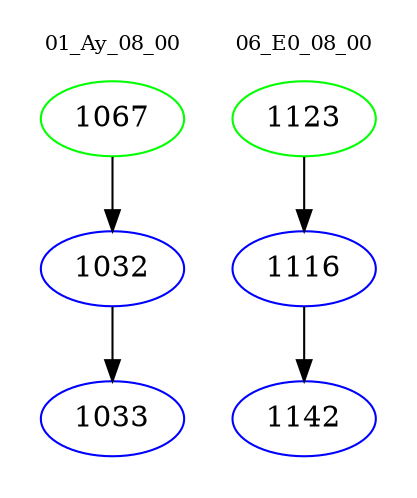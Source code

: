 digraph{
subgraph cluster_0 {
color = white
label = "01_Ay_08_00";
fontsize=10;
T0_1067 [label="1067", color="green"]
T0_1067 -> T0_1032 [color="black"]
T0_1032 [label="1032", color="blue"]
T0_1032 -> T0_1033 [color="black"]
T0_1033 [label="1033", color="blue"]
}
subgraph cluster_1 {
color = white
label = "06_E0_08_00";
fontsize=10;
T1_1123 [label="1123", color="green"]
T1_1123 -> T1_1116 [color="black"]
T1_1116 [label="1116", color="blue"]
T1_1116 -> T1_1142 [color="black"]
T1_1142 [label="1142", color="blue"]
}
}
